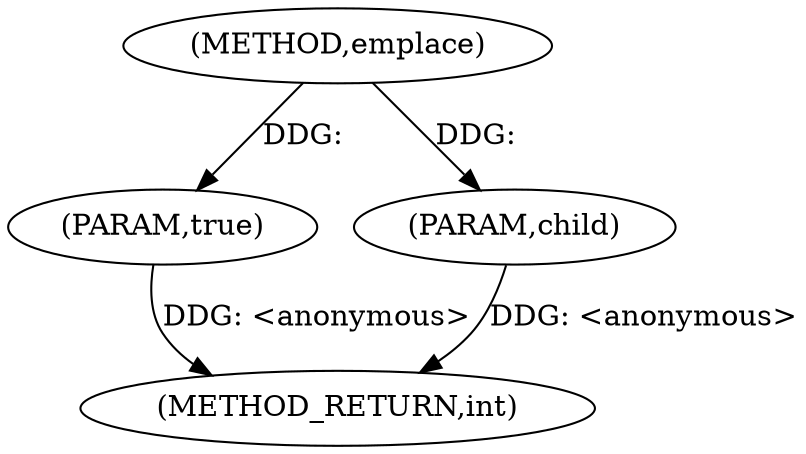 digraph "emplace" {  
"1000520" [label = "(METHOD,emplace)" ]
"1000524" [label = "(METHOD_RETURN,int)" ]
"1000521" [label = "(PARAM,true)" ]
"1000522" [label = "(PARAM,child)" ]
  "1000521" -> "1000524"  [ label = "DDG: <anonymous>"] 
  "1000522" -> "1000524"  [ label = "DDG: <anonymous>"] 
  "1000520" -> "1000521"  [ label = "DDG: "] 
  "1000520" -> "1000522"  [ label = "DDG: "] 
}
